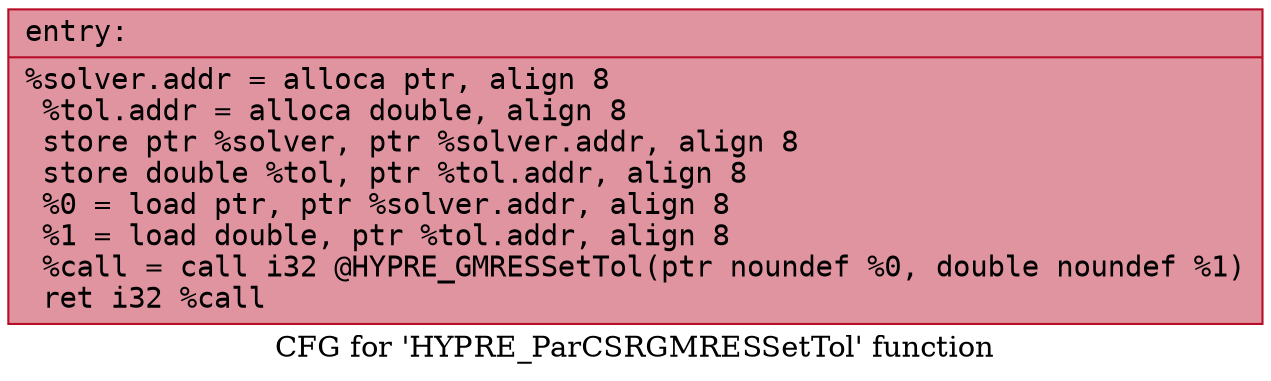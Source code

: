 digraph "CFG for 'HYPRE_ParCSRGMRESSetTol' function" {
	label="CFG for 'HYPRE_ParCSRGMRESSetTol' function";

	Node0x55e35e761e60 [shape=record,color="#b70d28ff", style=filled, fillcolor="#b70d2870" fontname="Courier",label="{entry:\l|  %solver.addr = alloca ptr, align 8\l  %tol.addr = alloca double, align 8\l  store ptr %solver, ptr %solver.addr, align 8\l  store double %tol, ptr %tol.addr, align 8\l  %0 = load ptr, ptr %solver.addr, align 8\l  %1 = load double, ptr %tol.addr, align 8\l  %call = call i32 @HYPRE_GMRESSetTol(ptr noundef %0, double noundef %1)\l  ret i32 %call\l}"];
}
